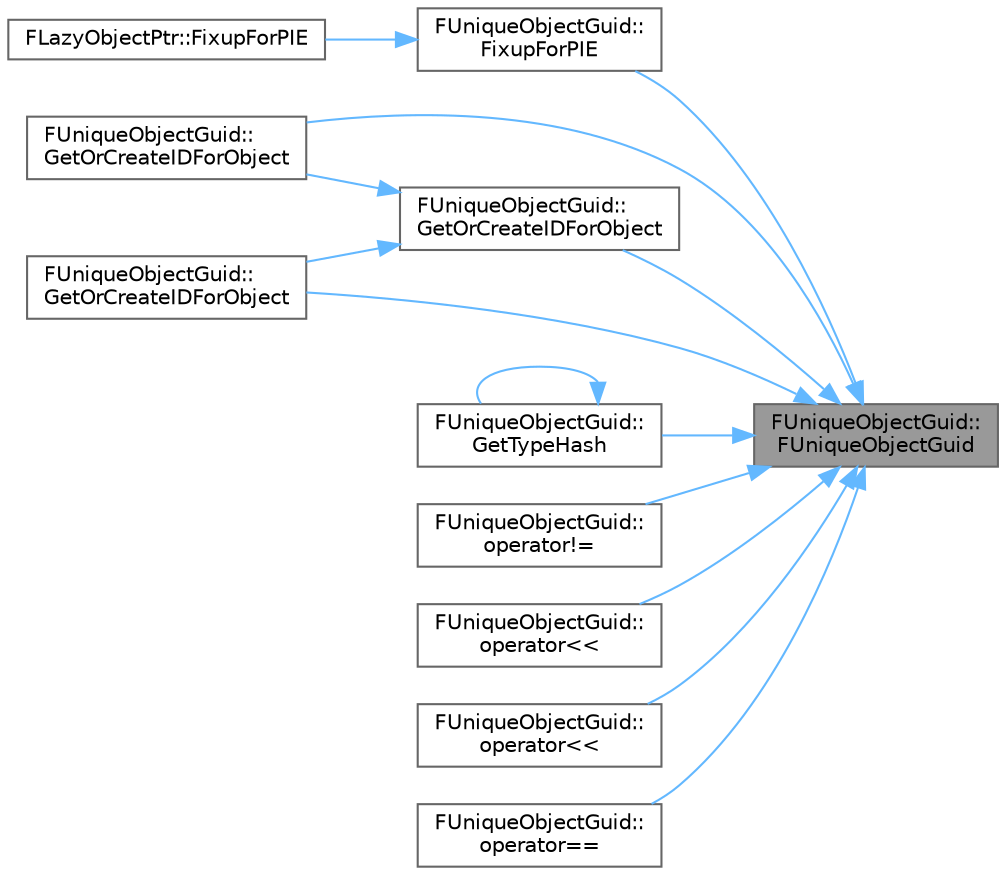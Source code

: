 digraph "FUniqueObjectGuid::FUniqueObjectGuid"
{
 // INTERACTIVE_SVG=YES
 // LATEX_PDF_SIZE
  bgcolor="transparent";
  edge [fontname=Helvetica,fontsize=10,labelfontname=Helvetica,labelfontsize=10];
  node [fontname=Helvetica,fontsize=10,shape=box,height=0.2,width=0.4];
  rankdir="RL";
  Node1 [id="Node000001",label="FUniqueObjectGuid::\lFUniqueObjectGuid",height=0.2,width=0.4,color="gray40", fillcolor="grey60", style="filled", fontcolor="black",tooltip=" "];
  Node1 -> Node2 [id="edge1_Node000001_Node000002",dir="back",color="steelblue1",style="solid",tooltip=" "];
  Node2 [id="Node000002",label="FUniqueObjectGuid::\lFixupForPIE",height=0.2,width=0.4,color="grey40", fillcolor="white", style="filled",URL="$d9/d17/structFUniqueObjectGuid.html#a6c866168b2c765dbed4f7597188257ee",tooltip="Fixes up this UniqueObjectID to add or remove the PIE prefix depending on what is currently active."];
  Node2 -> Node3 [id="edge2_Node000002_Node000003",dir="back",color="steelblue1",style="solid",tooltip=" "];
  Node3 [id="Node000003",label="FLazyObjectPtr::FixupForPIE",height=0.2,width=0.4,color="grey40", fillcolor="white", style="filled",URL="$d2/db5/structFLazyObjectPtr.html#ad638907595e4fabd51fbdb515a75b3e8",tooltip="Fixes up this FLazyObjectPtr to target the right UID as set in PIEGuidMap, this only works for direct..."];
  Node1 -> Node4 [id="edge3_Node000001_Node000004",dir="back",color="steelblue1",style="solid",tooltip=" "];
  Node4 [id="Node000004",label="FUniqueObjectGuid::\lGetOrCreateIDForObject",height=0.2,width=0.4,color="grey40", fillcolor="white", style="filled",URL="$d9/d17/structFUniqueObjectGuid.html#aa8df5b139a2044c40ec7073beeb6ca8e",tooltip=" "];
  Node1 -> Node5 [id="edge4_Node000001_Node000005",dir="back",color="steelblue1",style="solid",tooltip=" "];
  Node5 [id="Node000005",label="FUniqueObjectGuid::\lGetOrCreateIDForObject",height=0.2,width=0.4,color="grey40", fillcolor="white", style="filled",URL="$d9/d17/structFUniqueObjectGuid.html#ae3c0c5d28e1a7c37578593ad2927d8dd",tooltip=" "];
  Node5 -> Node4 [id="edge5_Node000005_Node000004",dir="back",color="steelblue1",style="solid",tooltip=" "];
  Node5 -> Node6 [id="edge6_Node000005_Node000006",dir="back",color="steelblue1",style="solid",tooltip=" "];
  Node6 [id="Node000006",label="FUniqueObjectGuid::\lGetOrCreateIDForObject",height=0.2,width=0.4,color="grey40", fillcolor="white", style="filled",URL="$d9/d17/structFUniqueObjectGuid.html#aea586e94e5cedb8d0f9775026f1eedbf",tooltip=" "];
  Node1 -> Node6 [id="edge7_Node000001_Node000006",dir="back",color="steelblue1",style="solid",tooltip=" "];
  Node1 -> Node7 [id="edge8_Node000001_Node000007",dir="back",color="steelblue1",style="solid",tooltip=" "];
  Node7 [id="Node000007",label="FUniqueObjectGuid::\lGetTypeHash",height=0.2,width=0.4,color="grey40", fillcolor="white", style="filled",URL="$d9/d17/structFUniqueObjectGuid.html#a596095c88d4a2996713ca9fbef829e4f",tooltip=" "];
  Node7 -> Node7 [id="edge9_Node000007_Node000007",dir="back",color="steelblue1",style="solid",tooltip=" "];
  Node1 -> Node8 [id="edge10_Node000001_Node000008",dir="back",color="steelblue1",style="solid",tooltip=" "];
  Node8 [id="Node000008",label="FUniqueObjectGuid::\loperator!=",height=0.2,width=0.4,color="grey40", fillcolor="white", style="filled",URL="$d9/d17/structFUniqueObjectGuid.html#a4f58b3870ec8d05e9f6f79f104120159",tooltip=" "];
  Node1 -> Node9 [id="edge11_Node000001_Node000009",dir="back",color="steelblue1",style="solid",tooltip=" "];
  Node9 [id="Node000009",label="FUniqueObjectGuid::\loperator\<\<",height=0.2,width=0.4,color="grey40", fillcolor="white", style="filled",URL="$d9/d17/structFUniqueObjectGuid.html#a9f494872221545260b4c3a20acbab19c",tooltip=" "];
  Node1 -> Node10 [id="edge12_Node000001_Node000010",dir="back",color="steelblue1",style="solid",tooltip=" "];
  Node10 [id="Node000010",label="FUniqueObjectGuid::\loperator\<\<",height=0.2,width=0.4,color="grey40", fillcolor="white", style="filled",URL="$d9/d17/structFUniqueObjectGuid.html#ab6927677635ef2756dba7876c5ac49db",tooltip=" "];
  Node1 -> Node11 [id="edge13_Node000001_Node000011",dir="back",color="steelblue1",style="solid",tooltip=" "];
  Node11 [id="Node000011",label="FUniqueObjectGuid::\loperator==",height=0.2,width=0.4,color="grey40", fillcolor="white", style="filled",URL="$d9/d17/structFUniqueObjectGuid.html#aa5ee6d3b43d28a2600a8d985961b24cd",tooltip=" "];
}
